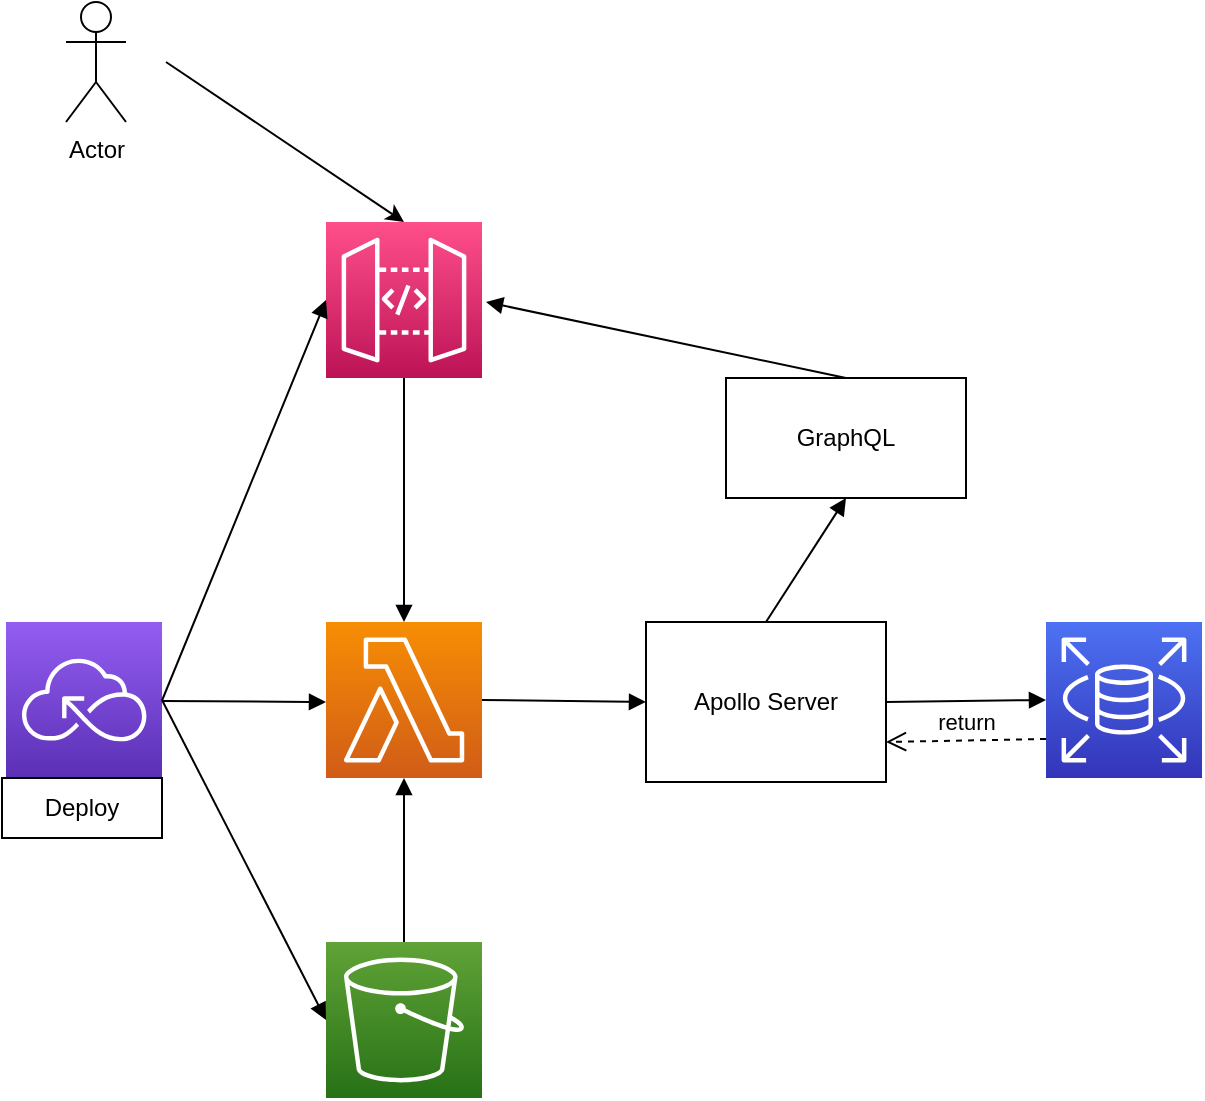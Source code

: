 <mxfile version="20.3.7" type="github">
  <diagram id="EP5BfhkNx2YXUMQuSpkf" name="Page-1">
    <mxGraphModel dx="1348" dy="773" grid="1" gridSize="10" guides="1" tooltips="1" connect="1" arrows="1" fold="1" page="1" pageScale="1" pageWidth="827" pageHeight="1169" math="0" shadow="0">
      <root>
        <mxCell id="0" />
        <mxCell id="1" parent="0" />
        <mxCell id="iIka1qgOTfjhWKdEAq9X-2" value="" style="sketch=0;points=[[0,0,0],[0.25,0,0],[0.5,0,0],[0.75,0,0],[1,0,0],[0,1,0],[0.25,1,0],[0.5,1,0],[0.75,1,0],[1,1,0],[0,0.25,0],[0,0.5,0],[0,0.75,0],[1,0.25,0],[1,0.5,0],[1,0.75,0]];outlineConnect=0;fontColor=#232F3E;gradientColor=#945DF2;gradientDirection=north;fillColor=#5A30B5;strokeColor=#ffffff;dashed=0;verticalLabelPosition=bottom;verticalAlign=top;align=center;html=1;fontSize=12;fontStyle=0;aspect=fixed;shape=mxgraph.aws4.resourceIcon;resIcon=mxgraph.aws4.serverless;" vertex="1" parent="1">
          <mxGeometry x="80" y="320" width="78" height="78" as="geometry" />
        </mxCell>
        <mxCell id="iIka1qgOTfjhWKdEAq9X-3" value="" style="sketch=0;points=[[0,0,0],[0.25,0,0],[0.5,0,0],[0.75,0,0],[1,0,0],[0,1,0],[0.25,1,0],[0.5,1,0],[0.75,1,0],[1,1,0],[0,0.25,0],[0,0.5,0],[0,0.75,0],[1,0.25,0],[1,0.5,0],[1,0.75,0]];outlineConnect=0;fontColor=#232F3E;gradientColor=#FF4F8B;gradientDirection=north;fillColor=#BC1356;strokeColor=#ffffff;dashed=0;verticalLabelPosition=bottom;verticalAlign=top;align=center;html=1;fontSize=12;fontStyle=0;aspect=fixed;shape=mxgraph.aws4.resourceIcon;resIcon=mxgraph.aws4.api_gateway;" vertex="1" parent="1">
          <mxGeometry x="240" y="120" width="78" height="78" as="geometry" />
        </mxCell>
        <mxCell id="iIka1qgOTfjhWKdEAq9X-4" value="" style="sketch=0;points=[[0,0,0],[0.25,0,0],[0.5,0,0],[0.75,0,0],[1,0,0],[0,1,0],[0.25,1,0],[0.5,1,0],[0.75,1,0],[1,1,0],[0,0.25,0],[0,0.5,0],[0,0.75,0],[1,0.25,0],[1,0.5,0],[1,0.75,0]];outlineConnect=0;fontColor=#232F3E;gradientColor=#F78E04;gradientDirection=north;fillColor=#D05C17;strokeColor=#ffffff;dashed=0;verticalLabelPosition=bottom;verticalAlign=top;align=center;html=1;fontSize=12;fontStyle=0;aspect=fixed;shape=mxgraph.aws4.resourceIcon;resIcon=mxgraph.aws4.lambda;" vertex="1" parent="1">
          <mxGeometry x="240" y="320" width="78" height="78" as="geometry" />
        </mxCell>
        <mxCell id="iIka1qgOTfjhWKdEAq9X-5" value="" style="sketch=0;points=[[0,0,0],[0.25,0,0],[0.5,0,0],[0.75,0,0],[1,0,0],[0,1,0],[0.25,1,0],[0.5,1,0],[0.75,1,0],[1,1,0],[0,0.25,0],[0,0.5,0],[0,0.75,0],[1,0.25,0],[1,0.5,0],[1,0.75,0]];outlineConnect=0;fontColor=#232F3E;gradientColor=#60A337;gradientDirection=north;fillColor=#277116;strokeColor=#ffffff;dashed=0;verticalLabelPosition=bottom;verticalAlign=top;align=center;html=1;fontSize=12;fontStyle=0;aspect=fixed;shape=mxgraph.aws4.resourceIcon;resIcon=mxgraph.aws4.s3;" vertex="1" parent="1">
          <mxGeometry x="240" y="480" width="78" height="78" as="geometry" />
        </mxCell>
        <mxCell id="iIka1qgOTfjhWKdEAq9X-6" value="Apollo Server" style="rounded=0;whiteSpace=wrap;html=1;fillColor=default;" vertex="1" parent="1">
          <mxGeometry x="400" y="320" width="120" height="80" as="geometry" />
        </mxCell>
        <mxCell id="iIka1qgOTfjhWKdEAq9X-7" value="GraphQL" style="rounded=0;whiteSpace=wrap;html=1;fillColor=default;" vertex="1" parent="1">
          <mxGeometry x="440" y="198" width="120" height="60" as="geometry" />
        </mxCell>
        <mxCell id="iIka1qgOTfjhWKdEAq9X-8" value="" style="sketch=0;points=[[0,0,0],[0.25,0,0],[0.5,0,0],[0.75,0,0],[1,0,0],[0,1,0],[0.25,1,0],[0.5,1,0],[0.75,1,0],[1,1,0],[0,0.25,0],[0,0.5,0],[0,0.75,0],[1,0.25,0],[1,0.5,0],[1,0.75,0]];outlineConnect=0;fontColor=#232F3E;gradientColor=#4D72F3;gradientDirection=north;fillColor=#3334B9;strokeColor=#ffffff;dashed=0;verticalLabelPosition=bottom;verticalAlign=top;align=center;html=1;fontSize=12;fontStyle=0;aspect=fixed;shape=mxgraph.aws4.resourceIcon;resIcon=mxgraph.aws4.rds;" vertex="1" parent="1">
          <mxGeometry x="600" y="320" width="78" height="78" as="geometry" />
        </mxCell>
        <mxCell id="iIka1qgOTfjhWKdEAq9X-17" value="dispatch" style="verticalAlign=bottom;endArrow=block;rounded=0;fontColor=none;exitX=0.5;exitY=0;exitDx=0;exitDy=0;exitPerimeter=0;entryX=0.5;entryY=1;entryDx=0;entryDy=0;entryPerimeter=0;html=1;labelBackgroundColor=default;noLabel=1;" edge="1" parent="1" source="iIka1qgOTfjhWKdEAq9X-5" target="iIka1qgOTfjhWKdEAq9X-4">
          <mxGeometry width="80" relative="1" as="geometry">
            <mxPoint x="370" y="400" as="sourcePoint" />
            <mxPoint x="450" y="400" as="targetPoint" />
          </mxGeometry>
        </mxCell>
        <mxCell id="iIka1qgOTfjhWKdEAq9X-18" value="dispatch" style="html=1;verticalAlign=bottom;endArrow=block;rounded=0;labelBackgroundColor=default;fontColor=none;entryX=0;entryY=0.5;entryDx=0;entryDy=0;entryPerimeter=0;noLabel=1;" edge="1" parent="1" target="iIka1qgOTfjhWKdEAq9X-3">
          <mxGeometry width="80" relative="1" as="geometry">
            <mxPoint x="158" y="359.25" as="sourcePoint" />
            <mxPoint x="298" y="360.75" as="targetPoint" />
          </mxGeometry>
        </mxCell>
        <mxCell id="iIka1qgOTfjhWKdEAq9X-19" value="dispatch" style="html=1;verticalAlign=bottom;endArrow=block;rounded=0;labelBackgroundColor=default;fontColor=none;noLabel=1;" edge="1" parent="1">
          <mxGeometry width="80" relative="1" as="geometry">
            <mxPoint x="158" y="359.5" as="sourcePoint" />
            <mxPoint x="240" y="360" as="targetPoint" />
          </mxGeometry>
        </mxCell>
        <mxCell id="iIka1qgOTfjhWKdEAq9X-20" value="dispatch" style="html=1;verticalAlign=bottom;endArrow=block;rounded=0;labelBackgroundColor=default;fontColor=none;exitX=1;exitY=0.5;exitDx=0;exitDy=0;exitPerimeter=0;entryX=0;entryY=0.5;entryDx=0;entryDy=0;entryPerimeter=0;noLabel=1;" edge="1" parent="1" source="iIka1qgOTfjhWKdEAq9X-2" target="iIka1qgOTfjhWKdEAq9X-5">
          <mxGeometry width="80" relative="1" as="geometry">
            <mxPoint x="370" y="400" as="sourcePoint" />
            <mxPoint x="450" y="400" as="targetPoint" />
          </mxGeometry>
        </mxCell>
        <mxCell id="iIka1qgOTfjhWKdEAq9X-21" value="dispatch" style="html=1;verticalAlign=bottom;endArrow=block;rounded=0;labelBackgroundColor=default;fontColor=none;exitX=0.5;exitY=1;exitDx=0;exitDy=0;exitPerimeter=0;noLabel=1;" edge="1" parent="1" source="iIka1qgOTfjhWKdEAq9X-3" target="iIka1qgOTfjhWKdEAq9X-4">
          <mxGeometry width="80" relative="1" as="geometry">
            <mxPoint x="370" y="400" as="sourcePoint" />
            <mxPoint x="450" y="400" as="targetPoint" />
          </mxGeometry>
        </mxCell>
        <mxCell id="iIka1qgOTfjhWKdEAq9X-22" value="dispatch" style="html=1;verticalAlign=bottom;endArrow=block;rounded=0;labelBackgroundColor=default;fontColor=none;exitX=1;exitY=0.5;exitDx=0;exitDy=0;exitPerimeter=0;entryX=0;entryY=0.5;entryDx=0;entryDy=0;noLabel=1;" edge="1" parent="1" source="iIka1qgOTfjhWKdEAq9X-4" target="iIka1qgOTfjhWKdEAq9X-6">
          <mxGeometry width="80" relative="1" as="geometry">
            <mxPoint x="370" y="400" as="sourcePoint" />
            <mxPoint x="450" y="400" as="targetPoint" />
          </mxGeometry>
        </mxCell>
        <mxCell id="iIka1qgOTfjhWKdEAq9X-23" value="dispatch" style="html=1;verticalAlign=bottom;endArrow=block;rounded=0;labelBackgroundColor=default;fontColor=none;exitX=0.5;exitY=0;exitDx=0;exitDy=0;entryX=0.5;entryY=1;entryDx=0;entryDy=0;noLabel=1;" edge="1" parent="1" source="iIka1qgOTfjhWKdEAq9X-6" target="iIka1qgOTfjhWKdEAq9X-7">
          <mxGeometry width="80" relative="1" as="geometry">
            <mxPoint x="370" y="400" as="sourcePoint" />
            <mxPoint x="450" y="400" as="targetPoint" />
          </mxGeometry>
        </mxCell>
        <mxCell id="iIka1qgOTfjhWKdEAq9X-24" value="dispatch" style="html=1;verticalAlign=bottom;endArrow=block;rounded=0;labelBackgroundColor=default;fontColor=none;exitX=0.5;exitY=0;exitDx=0;exitDy=0;noLabel=1;" edge="1" parent="1" source="iIka1qgOTfjhWKdEAq9X-7">
          <mxGeometry width="80" relative="1" as="geometry">
            <mxPoint x="370" y="400" as="sourcePoint" />
            <mxPoint x="320" y="160" as="targetPoint" />
          </mxGeometry>
        </mxCell>
        <mxCell id="iIka1qgOTfjhWKdEAq9X-25" value="dispatch" style="html=1;verticalAlign=bottom;endArrow=block;rounded=0;labelBackgroundColor=default;fontColor=none;entryX=0;entryY=0.5;entryDx=0;entryDy=0;entryPerimeter=0;exitX=1;exitY=0.5;exitDx=0;exitDy=0;noLabel=1;" edge="1" parent="1" source="iIka1qgOTfjhWKdEAq9X-6" target="iIka1qgOTfjhWKdEAq9X-8">
          <mxGeometry width="80" relative="1" as="geometry">
            <mxPoint x="370" y="400" as="sourcePoint" />
            <mxPoint x="450" y="400" as="targetPoint" />
          </mxGeometry>
        </mxCell>
        <mxCell id="iIka1qgOTfjhWKdEAq9X-26" value="return" style="html=1;verticalAlign=bottom;endArrow=open;dashed=1;endSize=8;rounded=0;labelBackgroundColor=default;fontColor=none;exitX=0;exitY=0.75;exitDx=0;exitDy=0;exitPerimeter=0;" edge="1" parent="1" source="iIka1qgOTfjhWKdEAq9X-8">
          <mxGeometry relative="1" as="geometry">
            <mxPoint x="450" y="400" as="sourcePoint" />
            <mxPoint x="520" y="380" as="targetPoint" />
          </mxGeometry>
        </mxCell>
        <mxCell id="iIka1qgOTfjhWKdEAq9X-27" value="Actor" style="shape=umlActor;verticalLabelPosition=bottom;verticalAlign=top;html=1;outlineConnect=0;fontColor=none;fillColor=default;" vertex="1" parent="1">
          <mxGeometry x="110" y="10" width="30" height="60" as="geometry" />
        </mxCell>
        <mxCell id="iIka1qgOTfjhWKdEAq9X-28" value="" style="endArrow=classic;html=1;rounded=0;labelBackgroundColor=default;fontColor=none;entryX=0.5;entryY=0;entryDx=0;entryDy=0;entryPerimeter=0;" edge="1" parent="1" target="iIka1qgOTfjhWKdEAq9X-3">
          <mxGeometry width="50" height="50" relative="1" as="geometry">
            <mxPoint x="160" y="40" as="sourcePoint" />
            <mxPoint x="440" y="370" as="targetPoint" />
          </mxGeometry>
        </mxCell>
        <mxCell id="iIka1qgOTfjhWKdEAq9X-29" value="Deploy" style="rounded=0;whiteSpace=wrap;html=1;fontColor=none;fillColor=default;" vertex="1" parent="1">
          <mxGeometry x="78" y="398" width="80" height="30" as="geometry" />
        </mxCell>
      </root>
    </mxGraphModel>
  </diagram>
</mxfile>
